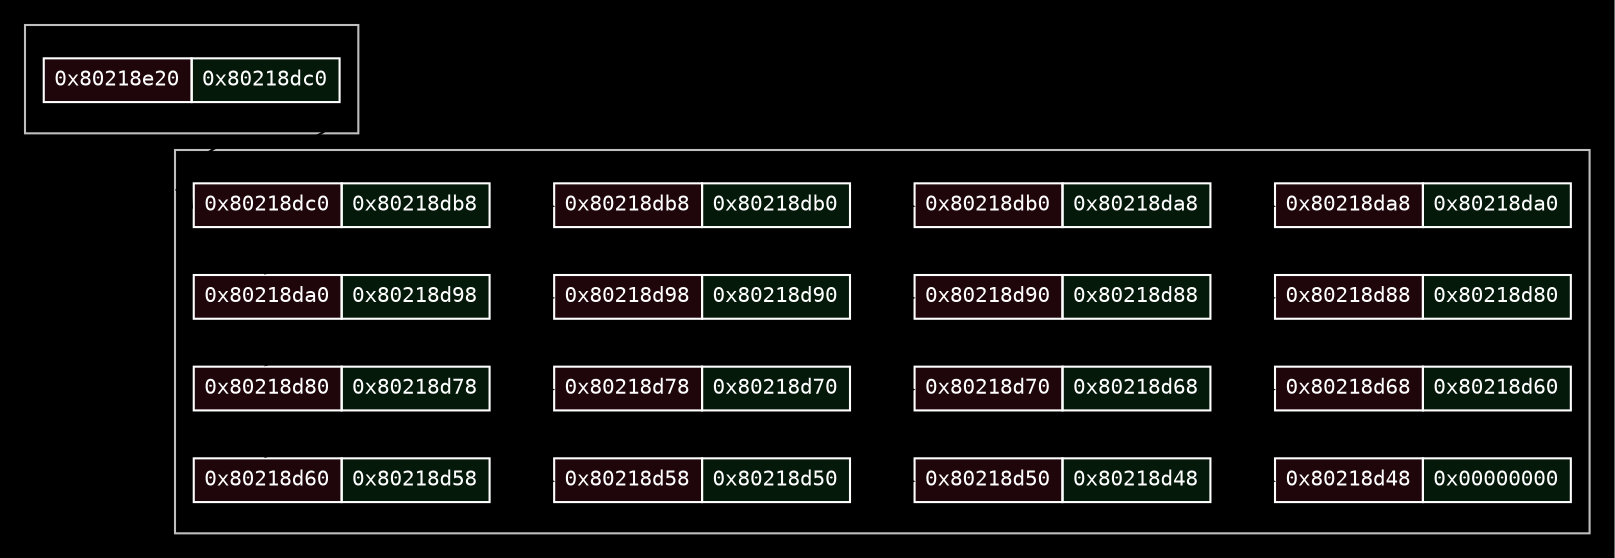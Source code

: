 digraph MemoryLayout {
    graph [bgcolor=black];
    rankdir=TB;
    splines=spline;
    nodesep=0.4;
    ranksep=0.05;
    node [shape=record, fontname="SF Mono,monospace", fontsize=10, margin=0.01, fontcolor=white];
    edge [fontname="SF Mono,monospace", fontsize=10, fontcolor=white];

        subgraph cluster_g1_ {
            color="gray75";
        g1_node0 [shape=none, margin=0.01, label=<
<TABLE BORDER="0" CELLBORDER="1" CELLSPACING="0" COLOR="#FFFFFF">
  <TR>
    <TD BGCOLOR="#FF375F1F" PORT="addr" ALIGN="LEFT" CELLPADDING="4"><FONT COLOR="white">0x80218e20</FONT></TD>
    <TD BGCOLOR="#30D1581F" PORT="next" ALIGN="LEFT" CELLPADDING="4"><FONT COLOR="white">0x80218dc0</FONT></TD>
  </TR>
</TABLE>
>];

            subgraph row_g1__0 {
                rank = same;
                g1_node0;
            }

        }
        subgraph cluster_g2_ {
            color="gray75";
        g2_node0 [shape=none, margin=0.01, label=<
<TABLE BORDER="0" CELLBORDER="1" CELLSPACING="0" COLOR="#FFFFFF">
  <TR>
    <TD BGCOLOR="#FF375F1F" PORT="addr" ALIGN="LEFT" CELLPADDING="4"><FONT COLOR="white">0x80218d48</FONT></TD>
    <TD BGCOLOR="#30D1581F" PORT="next" ALIGN="LEFT" CELLPADDING="4"><FONT COLOR="white">0x00000000</FONT></TD>
  </TR>
</TABLE>
>];
        g2_node1 [shape=none, margin=0.01, label=<
<TABLE BORDER="0" CELLBORDER="1" CELLSPACING="0" COLOR="#FFFFFF">
  <TR>
    <TD BGCOLOR="#FF375F1F" PORT="addr" ALIGN="LEFT" CELLPADDING="4"><FONT COLOR="white">0x80218d50</FONT></TD>
    <TD BGCOLOR="#30D1581F" PORT="val" ALIGN="LEFT" CELLPADDING="4"><FONT COLOR="white">0x80218d48</FONT></TD>
  </TR>
</TABLE>
>];
        g2_node2 [shape=none, margin=0.01, label=<
<TABLE BORDER="0" CELLBORDER="1" CELLSPACING="0" COLOR="#FFFFFF">
  <TR>
    <TD BGCOLOR="#FF375F1F" PORT="addr" ALIGN="LEFT" CELLPADDING="4"><FONT COLOR="white">0x80218d58</FONT></TD>
    <TD BGCOLOR="#30D1581F" PORT="val" ALIGN="LEFT" CELLPADDING="4"><FONT COLOR="white">0x80218d50</FONT></TD>
  </TR>
</TABLE>
>];
        g2_node3 [shape=none, margin=0.01, label=<
<TABLE BORDER="0" CELLBORDER="1" CELLSPACING="0" COLOR="#FFFFFF">
  <TR>
    <TD BGCOLOR="#FF375F1F" PORT="addr" ALIGN="LEFT" CELLPADDING="4"><FONT COLOR="white">0x80218d60</FONT></TD>
    <TD BGCOLOR="#30D1581F" PORT="val" ALIGN="LEFT" CELLPADDING="4"><FONT COLOR="white">0x80218d58</FONT></TD>
  </TR>
</TABLE>
>];
        g2_node4 [shape=none, margin=0.01, label=<
<TABLE BORDER="0" CELLBORDER="1" CELLSPACING="0" COLOR="#FFFFFF">
  <TR>
    <TD BGCOLOR="#FF375F1F" PORT="addr" ALIGN="LEFT" CELLPADDING="4"><FONT COLOR="white">0x80218d68</FONT></TD>
    <TD BGCOLOR="#30D1581F" PORT="val" ALIGN="LEFT" CELLPADDING="4"><FONT COLOR="white">0x80218d60</FONT></TD>
  </TR>
</TABLE>
>];
        g2_node5 [shape=none, margin=0.01, label=<
<TABLE BORDER="0" CELLBORDER="1" CELLSPACING="0" COLOR="#FFFFFF">
  <TR>
    <TD BGCOLOR="#FF375F1F" PORT="addr" ALIGN="LEFT" CELLPADDING="4"><FONT COLOR="white">0x80218d70</FONT></TD>
    <TD BGCOLOR="#30D1581F" PORT="val" ALIGN="LEFT" CELLPADDING="4"><FONT COLOR="white">0x80218d68</FONT></TD>
  </TR>
</TABLE>
>];
        g2_node6 [shape=none, margin=0.01, label=<
<TABLE BORDER="0" CELLBORDER="1" CELLSPACING="0" COLOR="#FFFFFF">
  <TR>
    <TD BGCOLOR="#FF375F1F" PORT="addr" ALIGN="LEFT" CELLPADDING="4"><FONT COLOR="white">0x80218d78</FONT></TD>
    <TD BGCOLOR="#30D1581F" PORT="val" ALIGN="LEFT" CELLPADDING="4"><FONT COLOR="white">0x80218d70</FONT></TD>
  </TR>
</TABLE>
>];
        g2_node7 [shape=none, margin=0.01, label=<
<TABLE BORDER="0" CELLBORDER="1" CELLSPACING="0" COLOR="#FFFFFF">
  <TR>
    <TD BGCOLOR="#FF375F1F" PORT="addr" ALIGN="LEFT" CELLPADDING="4"><FONT COLOR="white">0x80218d80</FONT></TD>
    <TD BGCOLOR="#30D1581F" PORT="val" ALIGN="LEFT" CELLPADDING="4"><FONT COLOR="white">0x80218d78</FONT></TD>
  </TR>
</TABLE>
>];
        g2_node8 [shape=none, margin=0.01, label=<
<TABLE BORDER="0" CELLBORDER="1" CELLSPACING="0" COLOR="#FFFFFF">
  <TR>
    <TD BGCOLOR="#FF375F1F" PORT="addr" ALIGN="LEFT" CELLPADDING="4"><FONT COLOR="white">0x80218d88</FONT></TD>
    <TD BGCOLOR="#30D1581F" PORT="val" ALIGN="LEFT" CELLPADDING="4"><FONT COLOR="white">0x80218d80</FONT></TD>
  </TR>
</TABLE>
>];
        g2_node9 [shape=none, margin=0.01, label=<
<TABLE BORDER="0" CELLBORDER="1" CELLSPACING="0" COLOR="#FFFFFF">
  <TR>
    <TD BGCOLOR="#FF375F1F" PORT="addr" ALIGN="LEFT" CELLPADDING="4"><FONT COLOR="white">0x80218d90</FONT></TD>
    <TD BGCOLOR="#30D1581F" PORT="val" ALIGN="LEFT" CELLPADDING="4"><FONT COLOR="white">0x80218d88</FONT></TD>
  </TR>
</TABLE>
>];
        g2_node10 [shape=none, margin=0.01, label=<
<TABLE BORDER="0" CELLBORDER="1" CELLSPACING="0" COLOR="#FFFFFF">
  <TR>
    <TD BGCOLOR="#FF375F1F" PORT="addr" ALIGN="LEFT" CELLPADDING="4"><FONT COLOR="white">0x80218d98</FONT></TD>
    <TD BGCOLOR="#30D1581F" PORT="val" ALIGN="LEFT" CELLPADDING="4"><FONT COLOR="white">0x80218d90</FONT></TD>
  </TR>
</TABLE>
>];
        g2_node11 [shape=none, margin=0.01, label=<
<TABLE BORDER="0" CELLBORDER="1" CELLSPACING="0" COLOR="#FFFFFF">
  <TR>
    <TD BGCOLOR="#FF375F1F" PORT="addr" ALIGN="LEFT" CELLPADDING="4"><FONT COLOR="white">0x80218da0</FONT></TD>
    <TD BGCOLOR="#30D1581F" PORT="val" ALIGN="LEFT" CELLPADDING="4"><FONT COLOR="white">0x80218d98</FONT></TD>
  </TR>
</TABLE>
>];
        g2_node12 [shape=none, margin=0.01, label=<
<TABLE BORDER="0" CELLBORDER="1" CELLSPACING="0" COLOR="#FFFFFF">
  <TR>
    <TD BGCOLOR="#FF375F1F" PORT="addr" ALIGN="LEFT" CELLPADDING="4"><FONT COLOR="white">0x80218da8</FONT></TD>
    <TD BGCOLOR="#30D1581F" PORT="val" ALIGN="LEFT" CELLPADDING="4"><FONT COLOR="white">0x80218da0</FONT></TD>
  </TR>
</TABLE>
>];
        g2_node13 [shape=none, margin=0.01, label=<
<TABLE BORDER="0" CELLBORDER="1" CELLSPACING="0" COLOR="#FFFFFF">
  <TR>
    <TD BGCOLOR="#FF375F1F" PORT="addr" ALIGN="LEFT" CELLPADDING="4"><FONT COLOR="white">0x80218db0</FONT></TD>
    <TD BGCOLOR="#30D1581F" PORT="val" ALIGN="LEFT" CELLPADDING="4"><FONT COLOR="white">0x80218da8</FONT></TD>
  </TR>
</TABLE>
>];
        g2_node14 [shape=none, margin=0.01, label=<
<TABLE BORDER="0" CELLBORDER="1" CELLSPACING="0" COLOR="#FFFFFF">
  <TR>
    <TD BGCOLOR="#FF375F1F" PORT="addr" ALIGN="LEFT" CELLPADDING="4"><FONT COLOR="white">0x80218db8</FONT></TD>
    <TD BGCOLOR="#30D1581F" PORT="val" ALIGN="LEFT" CELLPADDING="4"><FONT COLOR="white">0x80218db0</FONT></TD>
  </TR>
</TABLE>
>];
        g2_node15 [shape=none, margin=0.01, label=<
<TABLE BORDER="0" CELLBORDER="1" CELLSPACING="0" COLOR="#FFFFFF">
  <TR>
    <TD BGCOLOR="#FF375F1F" PORT="addr" ALIGN="LEFT" CELLPADDING="4"><FONT COLOR="white">0x80218dc0</FONT></TD>
    <TD BGCOLOR="#30D1581F" PORT="val" ALIGN="LEFT" CELLPADDING="4"><FONT COLOR="white">0x80218db8</FONT></TD>
  </TR>
</TABLE>
>];

            subgraph row_g2__0 {
                rank = same;
                g2_node0;
                g2_node1;
                g2_node2;
                g2_node3;
            }
            subgraph row_g2__1 {
                rank = same;
                g2_node4;
                g2_node5;
                g2_node6;
                g2_node7;
            }
            subgraph row_g2__2 {
                rank = same;
                g2_node8;
                g2_node9;
                g2_node10;
                g2_node11;
            }
            subgraph row_g2__3 {
                rank = same;
                g2_node12;
                g2_node13;
                g2_node14;
                g2_node15;
            }

            g2_node0 -> g2_node4 [style=invis, constraint=false];
            g2_node4 -> g2_node8 [style=invis, constraint=false];
            g2_node8 -> g2_node12 [style=invis, constraint=false];
            g2_node1 -> g2_node5 [style=invis, constraint=false];
            g2_node5 -> g2_node9 [style=invis, constraint=false];
            g2_node9 -> g2_node13 [style=invis, constraint=false];
            g2_node2 -> g2_node6 [style=invis, constraint=false];
            g2_node6 -> g2_node10 [style=invis, constraint=false];
            g2_node10 -> g2_node14 [style=invis, constraint=false];
            g2_node3 -> g2_node7 [style=invis, constraint=false];
            g2_node7 -> g2_node11 [style=invis, constraint=false];
            g2_node11 -> g2_node15 [style=invis, constraint=false];
        }

    g1_node0:next -> g2_node15:addr;
    g2_node1:val -> g2_node0:addr;
    g2_node2:val -> g2_node1:addr;
    g2_node3:val -> g2_node2:addr;
    g2_node4:val -> g2_node3:addr;
    g2_node5:val -> g2_node4:addr;
    g2_node6:val -> g2_node5:addr;
    g2_node7:val -> g2_node6:addr;
    g2_node8:val -> g2_node7:addr;
    g2_node9:val -> g2_node8:addr;
    g2_node10:val -> g2_node9:addr;
    g2_node11:val -> g2_node10:addr;
    g2_node12:val -> g2_node11:addr;
    g2_node13:val -> g2_node12:addr;
    g2_node14:val -> g2_node13:addr;
    g2_node15:val -> g2_node14:addr;
}
